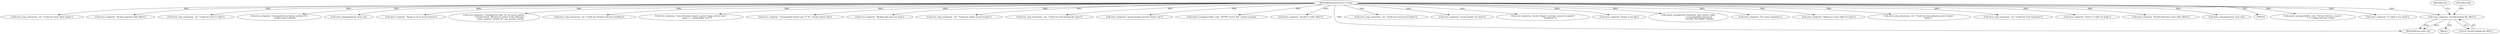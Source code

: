 digraph "0_qemu_6a83f8b5bec6f59e56cc49bd49e4c3f8f805d56f_0@pointer" {
"1000487" [label="(Call,error_setg(errp, \"Invalid backing file offset\"))"];
"1000124" [label="(MethodParameterIn,Error **errp)"];
"1000603" [label="(Call,report_unsupported(bs, errp, \"%d bit reference counts\",\n                           1 << header.refcount_order))"];
"1000491" [label="(Identifier,ret)"];
"1000487" [label="(Call,error_setg(errp, \"Invalid backing file offset\"))"];
"1000866" [label="(Call,error_setg(errp, \"L1 table is too small\"))"];
"1001227" [label="(Call,error_setg_errno(errp, -ret, \"Could not repair dirty image\"))"];
"1000801" [label="(Call,error_setg(errp, \"Invalid snapshot table offset\"))"];
"1000945" [label="(Call,error_setg_errno(errp, -ret, \"Could not read L1 table\"))"];
"1000631" [label="(Call,error_setg(errp, \"Unsupported encryption method: %i\",\n                   header.crypt_method))"];
"1001052" [label="(Call,error_propagate(errp, local_err))"];
"1000245" [label="(Call,error_setg(errp, \"Image is not in qcow2 format\"))"];
"1001358" [label="(Call,error_setg(errp, \"Unsupported value '%s' for qcow2 option \"\n                   \"'overlap-check'. Allowed are either of the following: \"\n                   \"none, constant, cached, all\", opt_overlap_check))"];
"1001025" [label="(Call,error_setg_errno(errp, -ret, \"Could not initialize refcount handling\"))"];
"1001413" [label="(Call,error_setg(errp, \"Lazy refcounts require a qcow2 image with at least \"\n                   \"qemu 1.1 compatibility level\"))"];
"1000298" [label="(Call,error_setg(errp, \"Unsupported cluster size: 2^%i\", header.cluster_bits))"];
"1001085" [label="(Call,error_setg(errp, \"Backing file name too long\"))"];
"1001182" [label="(Call,error_setg_errno(errp, -ret, \"Could not update qcow2 header\"))"];
"1001111" [label="(Call,error_setg_errno(errp, -ret, \"Could not read backing file name\"))"];
"1000419" [label="(Call,error_setg(errp, \"qcow2 header exceeds cluster size\"))"];
"1000266" [label="(Call,report_unsupported(bs, errp, \"QCOW version %d\", header.version))"];
"1000891" [label="(Call,error_setg(errp, \"Invalid L1 table offset\"))"];
"1000488" [label="(Identifier,errp)"];
"1001482" [label="(MethodReturn,static int)"];
"1000167" [label="(Call,error_setg_errno(errp, -ret, \"Could not read qcow2 header\"))"];
"1000402" [label="(Call,error_setg(errp, \"qcow2 header too short\"))"];
"1000588" [label="(Call,error_setg(errp, \"qcow2: Image is corrupt; cannot be opened \"\n                       \"read/write\"))"];
"1000486" [label="(Block,)"];
"1000124" [label="(MethodParameterIn,Error **errp)"];
"1000844" [label="(Call,error_setg(errp, \"Image is too big\"))"];
"1000555" [label="(Call,report_unsupported_feature(bs, errp, feature_table,\n                                   s->incompatible_features &\n                                   ~QCOW2_INCOMPAT_MASK))"];
"1000776" [label="(Call,error_setg(errp, \"Too many snapshots\"))"];
"1000740" [label="(Call,error_setg(errp, \"Reference count table too large\"))"];
"1000472" [label="(Call,error_setg_errno(errp, -ret, \"Could not read unknown qcow2 header \"\n                             \"fields\"))"];
"1001147" [label="(Call,error_setg_errno(errp, -ret, \"Could not read snapshots\"))"];
"1000812" [label="(Call,error_setg(errp, \"Active L1 table too large\"))"];
"1000765" [label="(Call,error_setg(errp, \"Invalid reference count table offset\"))"];
"1000489" [label="(Literal,\"Invalid backing file offset\")"];
"1001250" [label="(Call,error_propagate(errp, local_err))"];
"1000487" -> "1000486"  [label="AST: "];
"1000487" -> "1000489"  [label="CFG: "];
"1000488" -> "1000487"  [label="AST: "];
"1000489" -> "1000487"  [label="AST: "];
"1000491" -> "1000487"  [label="CFG: "];
"1000487" -> "1001482"  [label="DDG: "];
"1000487" -> "1001482"  [label="DDG: "];
"1000124" -> "1000487"  [label="DDG: "];
"1000124" -> "1000120"  [label="AST: "];
"1000124" -> "1001482"  [label="DDG: "];
"1000124" -> "1000167"  [label="DDG: "];
"1000124" -> "1000245"  [label="DDG: "];
"1000124" -> "1000266"  [label="DDG: "];
"1000124" -> "1000298"  [label="DDG: "];
"1000124" -> "1000402"  [label="DDG: "];
"1000124" -> "1000419"  [label="DDG: "];
"1000124" -> "1000472"  [label="DDG: "];
"1000124" -> "1000555"  [label="DDG: "];
"1000124" -> "1000588"  [label="DDG: "];
"1000124" -> "1000603"  [label="DDG: "];
"1000124" -> "1000631"  [label="DDG: "];
"1000124" -> "1000740"  [label="DDG: "];
"1000124" -> "1000765"  [label="DDG: "];
"1000124" -> "1000776"  [label="DDG: "];
"1000124" -> "1000801"  [label="DDG: "];
"1000124" -> "1000812"  [label="DDG: "];
"1000124" -> "1000844"  [label="DDG: "];
"1000124" -> "1000866"  [label="DDG: "];
"1000124" -> "1000891"  [label="DDG: "];
"1000124" -> "1000945"  [label="DDG: "];
"1000124" -> "1001025"  [label="DDG: "];
"1000124" -> "1001052"  [label="DDG: "];
"1000124" -> "1001085"  [label="DDG: "];
"1000124" -> "1001111"  [label="DDG: "];
"1000124" -> "1001147"  [label="DDG: "];
"1000124" -> "1001182"  [label="DDG: "];
"1000124" -> "1001227"  [label="DDG: "];
"1000124" -> "1001250"  [label="DDG: "];
"1000124" -> "1001358"  [label="DDG: "];
"1000124" -> "1001413"  [label="DDG: "];
}
